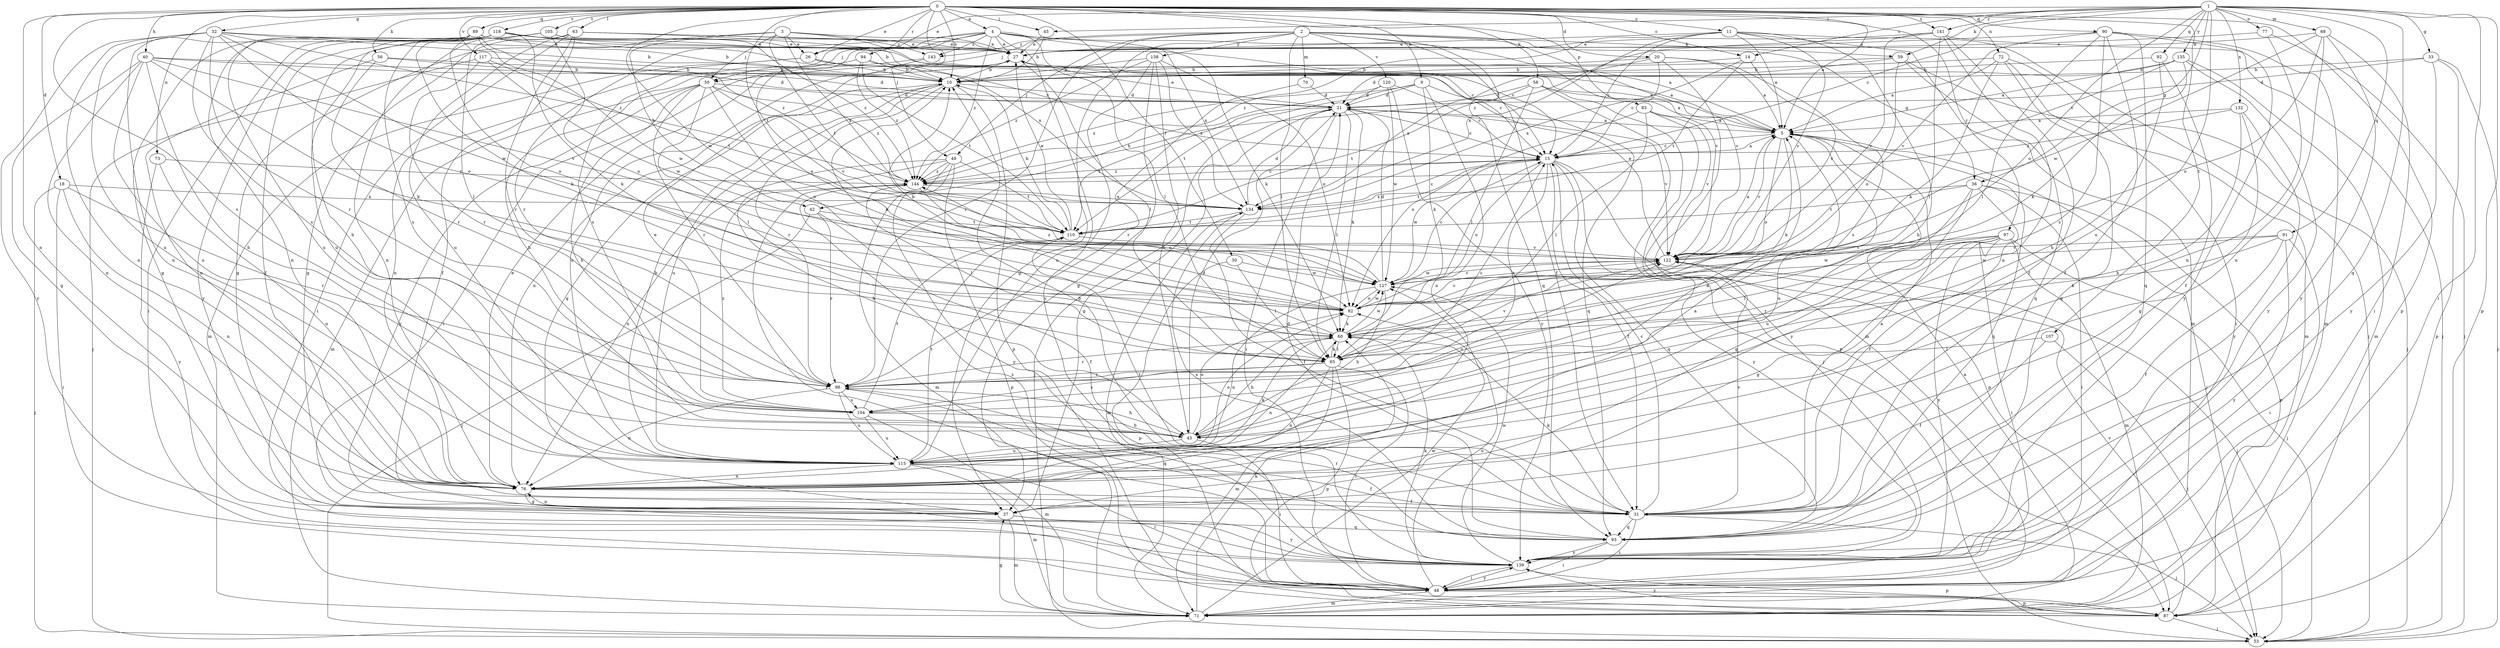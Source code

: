 strict digraph  {
0;
1;
2;
3;
4;
5;
9;
10;
11;
14;
15;
18;
20;
21;
26;
27;
30;
31;
32;
33;
36;
37;
40;
42;
43;
45;
48;
49;
50;
53;
56;
58;
59;
60;
63;
65;
68;
70;
71;
72;
73;
76;
77;
82;
83;
87;
89;
90;
91;
92;
93;
94;
97;
98;
104;
105;
107;
110;
115;
117;
118;
120;
122;
127;
132;
134;
135;
138;
139;
141;
143;
144;
0 -> 4  [label=a];
0 -> 5  [label=a];
0 -> 9  [label=b];
0 -> 10  [label=b];
0 -> 11  [label=c];
0 -> 14  [label=c];
0 -> 18  [label=d];
0 -> 20  [label=d];
0 -> 26  [label=e];
0 -> 30  [label=f];
0 -> 32  [label=g];
0 -> 40  [label=h];
0 -> 45  [label=i];
0 -> 49  [label=j];
0 -> 56  [label=k];
0 -> 58  [label=k];
0 -> 63  [label=l];
0 -> 72  [label=n];
0 -> 73  [label=n];
0 -> 76  [label=n];
0 -> 83  [label=p];
0 -> 87  [label=p];
0 -> 89  [label=q];
0 -> 90  [label=q];
0 -> 94  [label=r];
0 -> 97  [label=r];
0 -> 104  [label=s];
0 -> 105  [label=t];
0 -> 107  [label=t];
0 -> 110  [label=t];
0 -> 117  [label=v];
0 -> 118  [label=v];
0 -> 127  [label=w];
0 -> 141  [label=z];
1 -> 14  [label=c];
1 -> 15  [label=c];
1 -> 26  [label=e];
1 -> 33  [label=g];
1 -> 36  [label=g];
1 -> 45  [label=i];
1 -> 48  [label=i];
1 -> 59  [label=k];
1 -> 68  [label=m];
1 -> 77  [label=o];
1 -> 82  [label=o];
1 -> 87  [label=p];
1 -> 91  [label=q];
1 -> 92  [label=q];
1 -> 93  [label=q];
1 -> 115  [label=u];
1 -> 132  [label=x];
1 -> 135  [label=y];
1 -> 141  [label=z];
2 -> 31  [label=f];
2 -> 36  [label=g];
2 -> 37  [label=g];
2 -> 49  [label=j];
2 -> 50  [label=j];
2 -> 59  [label=k];
2 -> 65  [label=l];
2 -> 70  [label=m];
2 -> 93  [label=q];
2 -> 98  [label=r];
2 -> 120  [label=v];
2 -> 122  [label=v];
2 -> 138  [label=y];
2 -> 143  [label=z];
3 -> 15  [label=c];
3 -> 26  [label=e];
3 -> 27  [label=e];
3 -> 37  [label=g];
3 -> 42  [label=h];
3 -> 50  [label=j];
3 -> 110  [label=t];
3 -> 134  [label=x];
3 -> 143  [label=z];
4 -> 27  [label=e];
4 -> 50  [label=j];
4 -> 60  [label=k];
4 -> 65  [label=l];
4 -> 82  [label=o];
4 -> 98  [label=r];
4 -> 104  [label=s];
4 -> 122  [label=v];
4 -> 134  [label=x];
4 -> 139  [label=y];
4 -> 143  [label=z];
4 -> 144  [label=z];
5 -> 15  [label=c];
5 -> 53  [label=j];
5 -> 60  [label=k];
5 -> 82  [label=o];
5 -> 93  [label=q];
5 -> 115  [label=u];
5 -> 122  [label=v];
9 -> 21  [label=d];
9 -> 42  [label=h];
9 -> 60  [label=k];
9 -> 76  [label=n];
9 -> 93  [label=q];
9 -> 110  [label=t];
10 -> 21  [label=d];
10 -> 37  [label=g];
10 -> 76  [label=n];
10 -> 87  [label=p];
10 -> 98  [label=r];
10 -> 115  [label=u];
11 -> 5  [label=a];
11 -> 15  [label=c];
11 -> 27  [label=e];
11 -> 43  [label=h];
11 -> 53  [label=j];
11 -> 71  [label=m];
11 -> 122  [label=v];
11 -> 134  [label=x];
11 -> 144  [label=z];
14 -> 10  [label=b];
14 -> 110  [label=t];
14 -> 122  [label=v];
14 -> 134  [label=x];
15 -> 5  [label=a];
15 -> 31  [label=f];
15 -> 82  [label=o];
15 -> 87  [label=p];
15 -> 93  [label=q];
15 -> 98  [label=r];
15 -> 110  [label=t];
15 -> 127  [label=w];
15 -> 139  [label=y];
15 -> 144  [label=z];
18 -> 48  [label=i];
18 -> 53  [label=j];
18 -> 76  [label=n];
18 -> 98  [label=r];
18 -> 134  [label=x];
20 -> 5  [label=a];
20 -> 10  [label=b];
20 -> 15  [label=c];
20 -> 71  [label=m];
20 -> 104  [label=s];
20 -> 134  [label=x];
21 -> 5  [label=a];
21 -> 15  [label=c];
21 -> 27  [label=e];
21 -> 37  [label=g];
21 -> 48  [label=i];
21 -> 53  [label=j];
21 -> 60  [label=k];
21 -> 65  [label=l];
21 -> 110  [label=t];
21 -> 122  [label=v];
26 -> 5  [label=a];
26 -> 10  [label=b];
26 -> 15  [label=c];
26 -> 71  [label=m];
26 -> 76  [label=n];
27 -> 10  [label=b];
27 -> 65  [label=l];
30 -> 65  [label=l];
30 -> 87  [label=p];
30 -> 127  [label=w];
31 -> 5  [label=a];
31 -> 10  [label=b];
31 -> 15  [label=c];
31 -> 48  [label=i];
31 -> 53  [label=j];
31 -> 60  [label=k];
31 -> 93  [label=q];
31 -> 110  [label=t];
31 -> 122  [label=v];
32 -> 10  [label=b];
32 -> 27  [label=e];
32 -> 76  [label=n];
32 -> 82  [label=o];
32 -> 98  [label=r];
32 -> 104  [label=s];
32 -> 115  [label=u];
32 -> 127  [label=w];
32 -> 139  [label=y];
32 -> 144  [label=z];
33 -> 10  [label=b];
33 -> 21  [label=d];
33 -> 53  [label=j];
33 -> 87  [label=p];
33 -> 139  [label=y];
36 -> 31  [label=f];
36 -> 37  [label=g];
36 -> 48  [label=i];
36 -> 87  [label=p];
36 -> 110  [label=t];
36 -> 115  [label=u];
36 -> 134  [label=x];
37 -> 71  [label=m];
37 -> 76  [label=n];
37 -> 93  [label=q];
37 -> 139  [label=y];
40 -> 10  [label=b];
40 -> 21  [label=d];
40 -> 37  [label=g];
40 -> 43  [label=h];
40 -> 60  [label=k];
40 -> 76  [label=n];
40 -> 115  [label=u];
40 -> 122  [label=v];
42 -> 31  [label=f];
42 -> 53  [label=j];
42 -> 98  [label=r];
42 -> 110  [label=t];
43 -> 5  [label=a];
43 -> 21  [label=d];
43 -> 48  [label=i];
43 -> 82  [label=o];
43 -> 115  [label=u];
43 -> 122  [label=v];
45 -> 10  [label=b];
45 -> 27  [label=e];
48 -> 71  [label=m];
48 -> 82  [label=o];
48 -> 87  [label=p];
48 -> 139  [label=y];
49 -> 43  [label=h];
49 -> 71  [label=m];
49 -> 76  [label=n];
49 -> 87  [label=p];
49 -> 110  [label=t];
49 -> 139  [label=y];
49 -> 144  [label=z];
50 -> 21  [label=d];
50 -> 43  [label=h];
50 -> 65  [label=l];
50 -> 71  [label=m];
50 -> 82  [label=o];
50 -> 98  [label=r];
50 -> 122  [label=v];
50 -> 139  [label=y];
50 -> 144  [label=z];
56 -> 10  [label=b];
56 -> 21  [label=d];
56 -> 76  [label=n];
56 -> 98  [label=r];
58 -> 5  [label=a];
58 -> 21  [label=d];
58 -> 53  [label=j];
58 -> 65  [label=l];
58 -> 87  [label=p];
58 -> 110  [label=t];
59 -> 10  [label=b];
59 -> 21  [label=d];
59 -> 53  [label=j];
59 -> 82  [label=o];
59 -> 93  [label=q];
60 -> 10  [label=b];
60 -> 43  [label=h];
60 -> 65  [label=l];
60 -> 76  [label=n];
60 -> 98  [label=r];
60 -> 127  [label=w];
63 -> 15  [label=c];
63 -> 27  [label=e];
63 -> 31  [label=f];
63 -> 37  [label=g];
63 -> 48  [label=i];
63 -> 76  [label=n];
63 -> 98  [label=r];
63 -> 115  [label=u];
63 -> 134  [label=x];
65 -> 48  [label=i];
65 -> 60  [label=k];
65 -> 71  [label=m];
65 -> 76  [label=n];
65 -> 87  [label=p];
65 -> 98  [label=r];
65 -> 104  [label=s];
65 -> 122  [label=v];
68 -> 27  [label=e];
68 -> 48  [label=i];
68 -> 76  [label=n];
68 -> 82  [label=o];
68 -> 127  [label=w];
68 -> 139  [label=y];
70 -> 21  [label=d];
70 -> 98  [label=r];
71 -> 5  [label=a];
71 -> 37  [label=g];
71 -> 60  [label=k];
71 -> 127  [label=w];
72 -> 5  [label=a];
72 -> 10  [label=b];
72 -> 48  [label=i];
72 -> 60  [label=k];
72 -> 71  [label=m];
72 -> 93  [label=q];
73 -> 76  [label=n];
73 -> 139  [label=y];
73 -> 144  [label=z];
76 -> 5  [label=a];
76 -> 27  [label=e];
76 -> 31  [label=f];
76 -> 37  [label=g];
77 -> 27  [label=e];
77 -> 53  [label=j];
77 -> 76  [label=n];
82 -> 10  [label=b];
82 -> 60  [label=k];
82 -> 122  [label=v];
82 -> 127  [label=w];
83 -> 5  [label=a];
83 -> 65  [label=l];
83 -> 82  [label=o];
83 -> 122  [label=v];
83 -> 139  [label=y];
87 -> 53  [label=j];
87 -> 122  [label=v];
87 -> 139  [label=y];
89 -> 10  [label=b];
89 -> 27  [label=e];
89 -> 60  [label=k];
89 -> 76  [label=n];
89 -> 82  [label=o];
89 -> 115  [label=u];
89 -> 127  [label=w];
89 -> 144  [label=z];
90 -> 27  [label=e];
90 -> 31  [label=f];
90 -> 65  [label=l];
90 -> 71  [label=m];
90 -> 93  [label=q];
90 -> 104  [label=s];
90 -> 122  [label=v];
90 -> 139  [label=y];
91 -> 31  [label=f];
91 -> 48  [label=i];
91 -> 60  [label=k];
91 -> 122  [label=v];
91 -> 127  [label=w];
91 -> 139  [label=y];
92 -> 10  [label=b];
92 -> 31  [label=f];
92 -> 43  [label=h];
93 -> 21  [label=d];
93 -> 48  [label=i];
93 -> 98  [label=r];
93 -> 134  [label=x];
93 -> 139  [label=y];
94 -> 5  [label=a];
94 -> 10  [label=b];
94 -> 43  [label=h];
94 -> 110  [label=t];
94 -> 144  [label=z];
97 -> 37  [label=g];
97 -> 48  [label=i];
97 -> 53  [label=j];
97 -> 65  [label=l];
97 -> 71  [label=m];
97 -> 98  [label=r];
97 -> 122  [label=v];
97 -> 127  [label=w];
97 -> 139  [label=y];
98 -> 15  [label=c];
98 -> 43  [label=h];
98 -> 76  [label=n];
98 -> 93  [label=q];
98 -> 104  [label=s];
98 -> 115  [label=u];
104 -> 27  [label=e];
104 -> 43  [label=h];
104 -> 71  [label=m];
104 -> 110  [label=t];
104 -> 115  [label=u];
104 -> 144  [label=z];
105 -> 27  [label=e];
105 -> 43  [label=h];
105 -> 65  [label=l];
105 -> 82  [label=o];
105 -> 144  [label=z];
107 -> 31  [label=f];
107 -> 53  [label=j];
107 -> 65  [label=l];
110 -> 10  [label=b];
110 -> 27  [label=e];
110 -> 122  [label=v];
115 -> 10  [label=b];
115 -> 31  [label=f];
115 -> 48  [label=i];
115 -> 60  [label=k];
115 -> 71  [label=m];
115 -> 76  [label=n];
115 -> 82  [label=o];
115 -> 110  [label=t];
117 -> 10  [label=b];
117 -> 53  [label=j];
117 -> 98  [label=r];
117 -> 110  [label=t];
117 -> 127  [label=w];
118 -> 5  [label=a];
118 -> 10  [label=b];
118 -> 15  [label=c];
118 -> 27  [label=e];
118 -> 31  [label=f];
118 -> 37  [label=g];
118 -> 48  [label=i];
118 -> 60  [label=k];
118 -> 76  [label=n];
118 -> 104  [label=s];
118 -> 115  [label=u];
118 -> 139  [label=y];
120 -> 15  [label=c];
120 -> 21  [label=d];
120 -> 127  [label=w];
120 -> 139  [label=y];
120 -> 144  [label=z];
122 -> 5  [label=a];
122 -> 27  [label=e];
122 -> 53  [label=j];
122 -> 127  [label=w];
127 -> 15  [label=c];
127 -> 21  [label=d];
127 -> 43  [label=h];
127 -> 76  [label=n];
127 -> 82  [label=o];
127 -> 122  [label=v];
127 -> 144  [label=z];
132 -> 5  [label=a];
132 -> 37  [label=g];
132 -> 43  [label=h];
132 -> 139  [label=y];
132 -> 144  [label=z];
134 -> 15  [label=c];
134 -> 21  [label=d];
134 -> 31  [label=f];
134 -> 71  [label=m];
134 -> 110  [label=t];
135 -> 5  [label=a];
135 -> 10  [label=b];
135 -> 15  [label=c];
135 -> 60  [label=k];
135 -> 71  [label=m];
135 -> 139  [label=y];
138 -> 10  [label=b];
138 -> 37  [label=g];
138 -> 43  [label=h];
138 -> 82  [label=o];
138 -> 115  [label=u];
138 -> 134  [label=x];
138 -> 144  [label=z];
139 -> 48  [label=i];
139 -> 60  [label=k];
139 -> 87  [label=p];
139 -> 127  [label=w];
139 -> 144  [label=z];
141 -> 27  [label=e];
141 -> 31  [label=f];
141 -> 53  [label=j];
141 -> 65  [label=l];
141 -> 76  [label=n];
141 -> 122  [label=v];
141 -> 144  [label=z];
143 -> 48  [label=i];
143 -> 115  [label=u];
144 -> 15  [label=c];
144 -> 48  [label=i];
144 -> 65  [label=l];
144 -> 82  [label=o];
144 -> 134  [label=x];
}
